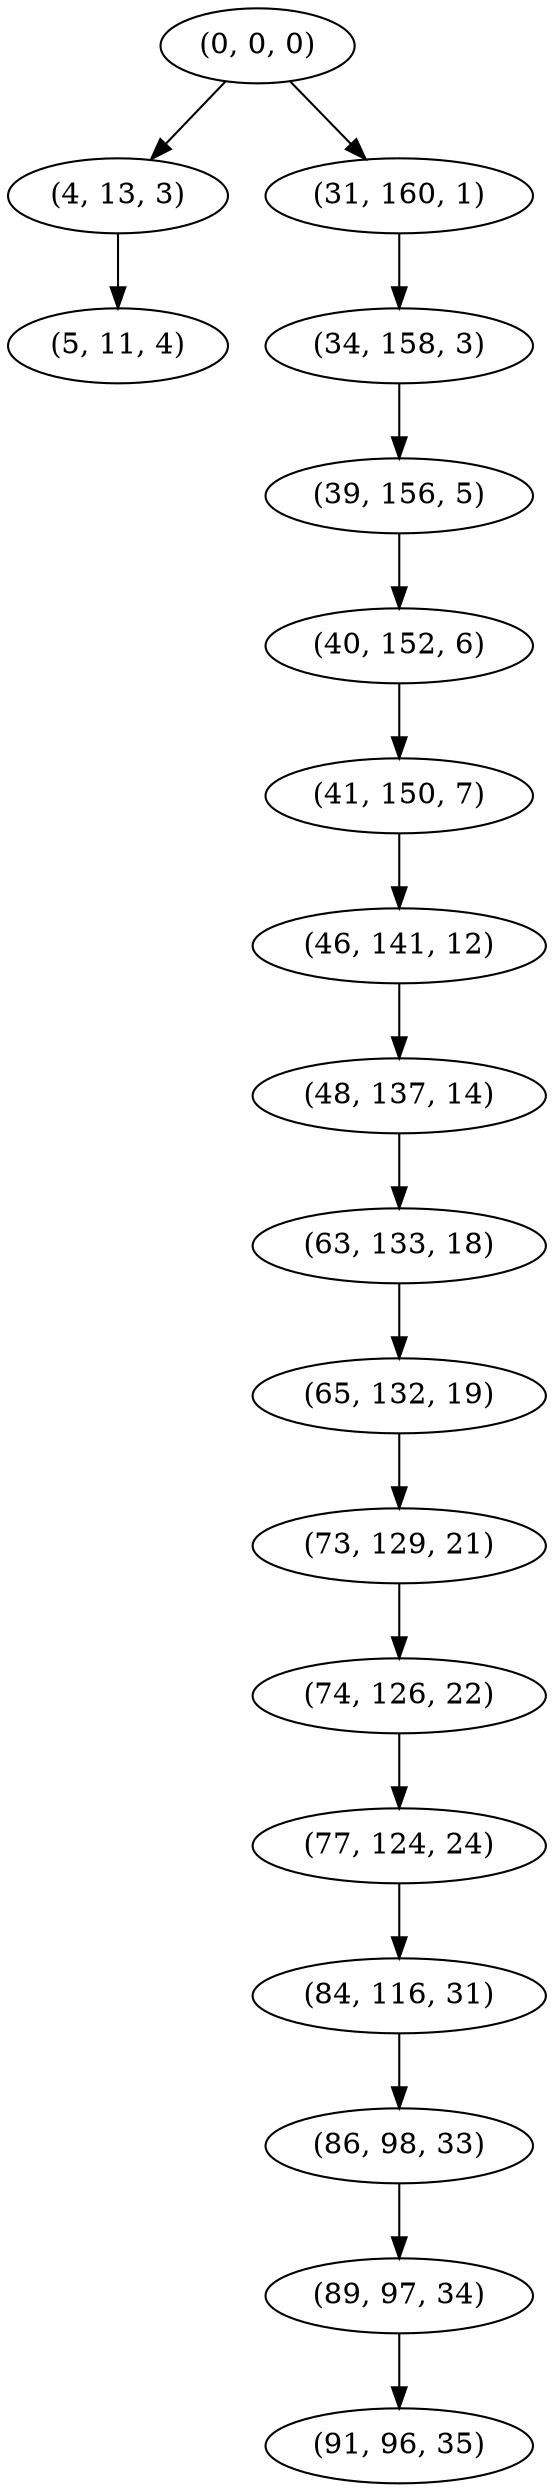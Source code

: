 digraph tree {
    "(0, 0, 0)";
    "(4, 13, 3)";
    "(5, 11, 4)";
    "(31, 160, 1)";
    "(34, 158, 3)";
    "(39, 156, 5)";
    "(40, 152, 6)";
    "(41, 150, 7)";
    "(46, 141, 12)";
    "(48, 137, 14)";
    "(63, 133, 18)";
    "(65, 132, 19)";
    "(73, 129, 21)";
    "(74, 126, 22)";
    "(77, 124, 24)";
    "(84, 116, 31)";
    "(86, 98, 33)";
    "(89, 97, 34)";
    "(91, 96, 35)";
    "(0, 0, 0)" -> "(4, 13, 3)";
    "(0, 0, 0)" -> "(31, 160, 1)";
    "(4, 13, 3)" -> "(5, 11, 4)";
    "(31, 160, 1)" -> "(34, 158, 3)";
    "(34, 158, 3)" -> "(39, 156, 5)";
    "(39, 156, 5)" -> "(40, 152, 6)";
    "(40, 152, 6)" -> "(41, 150, 7)";
    "(41, 150, 7)" -> "(46, 141, 12)";
    "(46, 141, 12)" -> "(48, 137, 14)";
    "(48, 137, 14)" -> "(63, 133, 18)";
    "(63, 133, 18)" -> "(65, 132, 19)";
    "(65, 132, 19)" -> "(73, 129, 21)";
    "(73, 129, 21)" -> "(74, 126, 22)";
    "(74, 126, 22)" -> "(77, 124, 24)";
    "(77, 124, 24)" -> "(84, 116, 31)";
    "(84, 116, 31)" -> "(86, 98, 33)";
    "(86, 98, 33)" -> "(89, 97, 34)";
    "(89, 97, 34)" -> "(91, 96, 35)";
}
